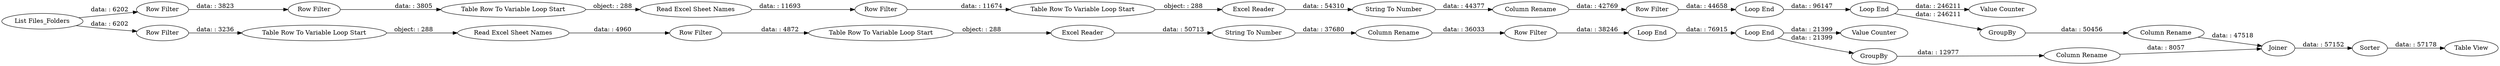 digraph {
	"-3548250313723622001_36" [label="Row Filter"]
	"-3548250313723622001_37" [label="Table Row To Variable Loop Start"]
	"-3548250313723622001_68" [label="Column Rename"]
	"-3548250313723622001_42" [label="Column Rename"]
	"-3548250313723622001_30" [label="Row Filter"]
	"-3548250313723622001_31" [label="Row Filter"]
	"-3548250313723622001_32" [label="Row Filter"]
	"-3548250313723622001_53" [label="Table Row To Variable Loop Start"]
	"-3548250313723622001_41" [label="Loop End"]
	"-3548250313723622001_61" [label="Row Filter"]
	"-3548250313723622001_52" [label="Loop End"]
	"-3548250313723622001_62" [label="Value Counter"]
	"-3548250313723622001_29" [label="Read Excel Sheet Names"]
	"-3548250313723622001_67" [label="Column Rename"]
	"-3548250313723622001_49" [label="Read Excel Sheet Names"]
	"-3548250313723622001_27" [label="List Files_Folders"]
	"-3548250313723622001_69" [label="Table View"]
	"-3548250313723622001_48" [label="Excel Reader"]
	"-3548250313723622001_59" [label="Column Rename"]
	"-3548250313723622001_55" [label="Row Filter"]
	"-3548250313723622001_44" [label="Row Filter"]
	"-3548250313723622001_46" [label="Value Counter"]
	"-3548250313723622001_43" [label="String To Number"]
	"-3548250313723622001_38" [label="Excel Reader"]
	"-3548250313723622001_60" [label="String To Number"]
	"-3548250313723622001_40" [label="Loop End"]
	"-3548250313723622001_65" [label=GroupBy]
	"-3548250313723622001_47" [label="Loop End"]
	"-3548250313723622001_58" [label="Table Row To Variable Loop Start"]
	"-3548250313723622001_64" [label=Joiner]
	"-3548250313723622001_28" [label="Table Row To Variable Loop Start"]
	"-3548250313723622001_66" [label=GroupBy]
	"-3548250313723622001_70" [label=Sorter]
	"-3548250313723622001_61" -> "-3548250313723622001_47" [label="data: : 38246"]
	"-3548250313723622001_64" -> "-3548250313723622001_70" [label="data: : 57152"]
	"-3548250313723622001_27" -> "-3548250313723622001_32" [label="data: : 6202"]
	"-3548250313723622001_29" -> "-3548250313723622001_36" [label="data: : 11693"]
	"-3548250313723622001_52" -> "-3548250313723622001_66" [label="data: : 21399"]
	"-3548250313723622001_44" -> "-3548250313723622001_40" [label="data: : 44658"]
	"-3548250313723622001_37" -> "-3548250313723622001_38" [label="object: : 288"]
	"-3548250313723622001_53" -> "-3548250313723622001_49" [label="object: : 288"]
	"-3548250313723622001_52" -> "-3548250313723622001_62" [label="data: : 21399"]
	"-3548250313723622001_31" -> "-3548250313723622001_28" [label="data: : 3805"]
	"-3548250313723622001_65" -> "-3548250313723622001_67" [label="data: : 50456"]
	"-3548250313723622001_41" -> "-3548250313723622001_46" [label="data: : 246211"]
	"-3548250313723622001_28" -> "-3548250313723622001_29" [label="object: : 288"]
	"-3548250313723622001_70" -> "-3548250313723622001_69" [label="data: : 57178"]
	"-3548250313723622001_47" -> "-3548250313723622001_52" [label="data: : 76915"]
	"-3548250313723622001_48" -> "-3548250313723622001_60" [label="data: : 50713"]
	"-3548250313723622001_49" -> "-3548250313723622001_55" [label="data: : 4960"]
	"-3548250313723622001_42" -> "-3548250313723622001_44" [label="data: : 42769"]
	"-3548250313723622001_43" -> "-3548250313723622001_42" [label="data: : 44377"]
	"-3548250313723622001_40" -> "-3548250313723622001_41" [label="data: : 96147"]
	"-3548250313723622001_60" -> "-3548250313723622001_59" [label="data: : 37680"]
	"-3548250313723622001_58" -> "-3548250313723622001_48" [label="object: : 288"]
	"-3548250313723622001_59" -> "-3548250313723622001_61" [label="data: : 36033"]
	"-3548250313723622001_66" -> "-3548250313723622001_68" [label="data: : 12977"]
	"-3548250313723622001_38" -> "-3548250313723622001_43" [label="data: : 54310"]
	"-3548250313723622001_36" -> "-3548250313723622001_37" [label="data: : 11674"]
	"-3548250313723622001_67" -> "-3548250313723622001_64" [label="data: : 47518"]
	"-3548250313723622001_41" -> "-3548250313723622001_65" [label="data: : 246211"]
	"-3548250313723622001_55" -> "-3548250313723622001_58" [label="data: : 4872"]
	"-3548250313723622001_27" -> "-3548250313723622001_30" [label="data: : 6202"]
	"-3548250313723622001_30" -> "-3548250313723622001_31" [label="data: : 3823"]
	"-3548250313723622001_32" -> "-3548250313723622001_53" [label="data: : 3236"]
	"-3548250313723622001_68" -> "-3548250313723622001_64" [label="data: : 8057"]
	rankdir=LR
}

